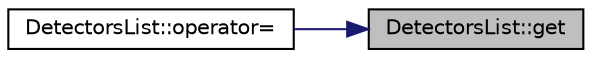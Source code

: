 digraph "DetectorsList::get"
{
 // LATEX_PDF_SIZE
  edge [fontname="Helvetica",fontsize="10",labelfontname="Helvetica",labelfontsize="10"];
  node [fontname="Helvetica",fontsize="10",shape=record];
  rankdir="RL";
  Node1 [label="DetectorsList::get",height=0.2,width=0.4,color="black", fillcolor="grey75", style="filled", fontcolor="black",tooltip=" "];
  Node1 -> Node2 [dir="back",color="midnightblue",fontsize="10",style="solid",fontname="Helvetica"];
  Node2 [label="DetectorsList::operator=",height=0.2,width=0.4,color="black", fillcolor="white", style="filled",URL="$class_detectors_list.html#a84e24d433aba53e899ae5de77e938252",tooltip=" "];
}
